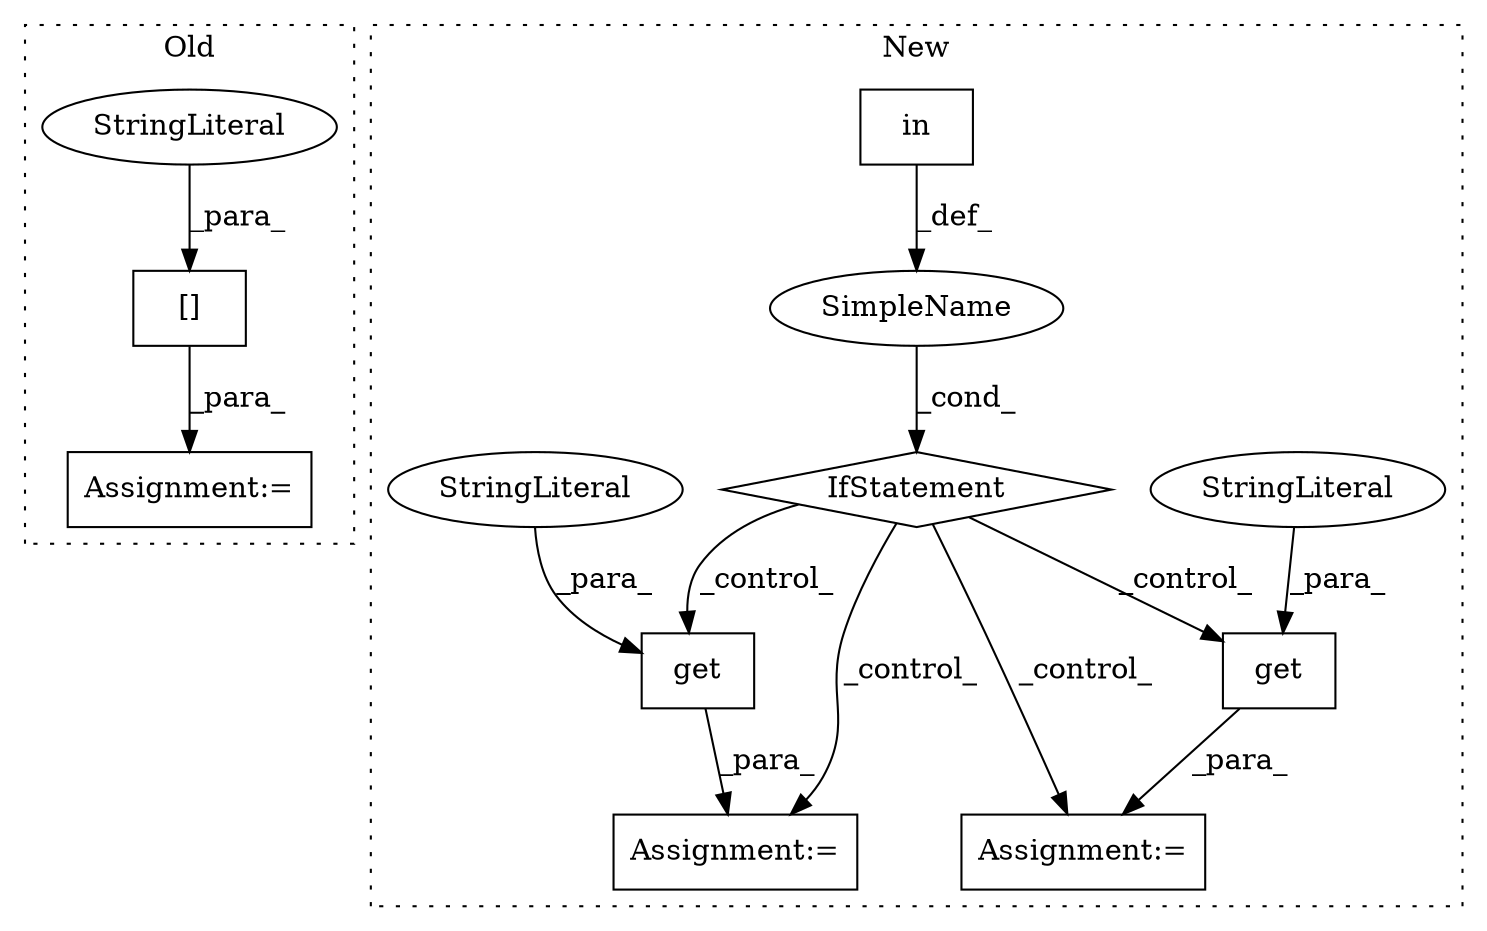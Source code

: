 digraph G {
subgraph cluster0 {
1 [label="[]" a="2" s="9259,9298" l="25,1" shape="box"];
3 [label="StringLiteral" a="45" s="9284" l="14" shape="ellipse"];
6 [label="Assignment:=" a="7" s="9258" l="1" shape="box"];
label = "Old";
style="dotted";
}
subgraph cluster1 {
2 [label="get" a="32" s="10590,10610" l="4,1" shape="box"];
4 [label="StringLiteral" a="45" s="10594" l="14" shape="ellipse"];
5 [label="Assignment:=" a="7" s="10581" l="1" shape="box"];
7 [label="SimpleName" a="42" s="" l="" shape="ellipse"];
8 [label="IfStatement" a="25" s="10266,10298" l="8,2" shape="diamond"];
9 [label="in" a="105" s="10274" l="24" shape="box"];
10 [label="get" a="32" s="10508,10523" l="4,1" shape="box"];
11 [label="StringLiteral" a="45" s="10512" l="8" shape="ellipse"];
12 [label="Assignment:=" a="7" s="10499" l="1" shape="box"];
label = "New";
style="dotted";
}
1 -> 6 [label="_para_"];
2 -> 5 [label="_para_"];
3 -> 1 [label="_para_"];
4 -> 2 [label="_para_"];
7 -> 8 [label="_cond_"];
8 -> 5 [label="_control_"];
8 -> 2 [label="_control_"];
8 -> 10 [label="_control_"];
8 -> 12 [label="_control_"];
9 -> 7 [label="_def_"];
10 -> 12 [label="_para_"];
11 -> 10 [label="_para_"];
}